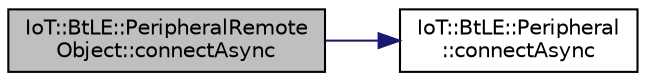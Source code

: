 digraph "IoT::BtLE::PeripheralRemoteObject::connectAsync"
{
 // LATEX_PDF_SIZE
  edge [fontname="Helvetica",fontsize="10",labelfontname="Helvetica",labelfontsize="10"];
  node [fontname="Helvetica",fontsize="10",shape=record];
  rankdir="LR";
  Node1 [label="IoT::BtLE::PeripheralRemote\lObject::connectAsync",height=0.2,width=0.4,color="black", fillcolor="grey75", style="filled", fontcolor="black",tooltip=" "];
  Node1 -> Node2 [color="midnightblue",fontsize="10",style="solid"];
  Node2 [label="IoT::BtLE::Peripheral\l::connectAsync",height=0.2,width=0.4,color="black", fillcolor="white", style="filled",URL="$classIoT_1_1BtLE_1_1Peripheral.html#acd8a941b49a0909a92baa38fdef9e039",tooltip=" "];
}
